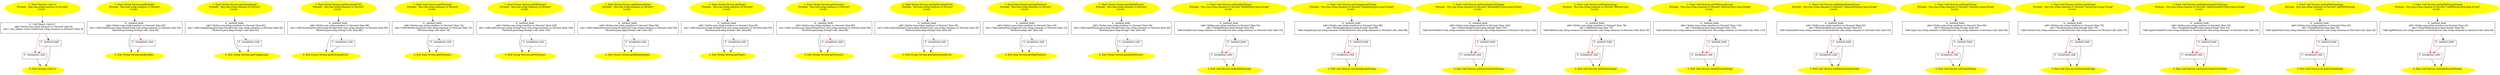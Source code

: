 /* @generated */
digraph cfg {
"com.zrlog.common.vo.Version.<init>().3330f69c3f27fb4e1f26c73ba4c040fe_1" [label="1: Start Version.<init>()\nFormals:  this:com.zrlog.common.vo.Version*\nLocals:  \n  " color=yellow style=filled]
	

	 "com.zrlog.common.vo.Version.<init>().3330f69c3f27fb4e1f26c73ba4c040fe_1" -> "com.zrlog.common.vo.Version.<init>().3330f69c3f27fb4e1f26c73ba4c040fe_4" ;
"com.zrlog.common.vo.Version.<init>().3330f69c3f27fb4e1f26c73ba4c040fe_2" [label="2: Exit Version.<init>() \n  " color=yellow style=filled]
	

"com.zrlog.common.vo.Version.<init>().3330f69c3f27fb4e1f26c73ba4c040fe_3" [label="3:  exceptions sink \n  " shape="box"]
	

	 "com.zrlog.common.vo.Version.<init>().3330f69c3f27fb4e1f26c73ba4c040fe_3" -> "com.zrlog.common.vo.Version.<init>().3330f69c3f27fb4e1f26c73ba4c040fe_2" ;
"com.zrlog.common.vo.Version.<init>().3330f69c3f27fb4e1f26c73ba4c040fe_4" [label="4:  Call Object.<init>() \n   n$0=*&this:com.zrlog.common.vo.Version* [line 8]\n  n$1=_fun_Object.<init>()(n$0:com.zrlog.common.vo.Version*) [line 8]\n " shape="box"]
	

	 "com.zrlog.common.vo.Version.<init>().3330f69c3f27fb4e1f26c73ba4c040fe_4" -> "com.zrlog.common.vo.Version.<init>().3330f69c3f27fb4e1f26c73ba4c040fe_5" ;
	 "com.zrlog.common.vo.Version.<init>().3330f69c3f27fb4e1f26c73ba4c040fe_4" -> "com.zrlog.common.vo.Version.<init>().3330f69c3f27fb4e1f26c73ba4c040fe_3" [color="red" ];
"com.zrlog.common.vo.Version.<init>().3330f69c3f27fb4e1f26c73ba4c040fe_5" [label="5:  method_body \n  " shape="box"]
	

	 "com.zrlog.common.vo.Version.<init>().3330f69c3f27fb4e1f26c73ba4c040fe_5" -> "com.zrlog.common.vo.Version.<init>().3330f69c3f27fb4e1f26c73ba4c040fe_2" ;
	 "com.zrlog.common.vo.Version.<init>().3330f69c3f27fb4e1f26c73ba4c040fe_5" -> "com.zrlog.common.vo.Version.<init>().3330f69c3f27fb4e1f26c73ba4c040fe_3" [color="red" ];
"com.zrlog.common.vo.Version.getBuildId():java.lang.String.639b75bd92f8fa46390e9193dcb7b40b_1" [label="1: Start String Version.getBuildId()\nFormals:  this:com.zrlog.common.vo.Version*\nLocals:  \n  " color=yellow style=filled]
	

	 "com.zrlog.common.vo.Version.getBuildId():java.lang.String.639b75bd92f8fa46390e9193dcb7b40b_1" -> "com.zrlog.common.vo.Version.getBuildId():java.lang.String.639b75bd92f8fa46390e9193dcb7b40b_4" ;
"com.zrlog.common.vo.Version.getBuildId():java.lang.String.639b75bd92f8fa46390e9193dcb7b40b_2" [label="2: Exit String Version.getBuildId() \n  " color=yellow style=filled]
	

"com.zrlog.common.vo.Version.getBuildId():java.lang.String.639b75bd92f8fa46390e9193dcb7b40b_3" [label="3:  exceptions sink \n  " shape="box"]
	

	 "com.zrlog.common.vo.Version.getBuildId():java.lang.String.639b75bd92f8fa46390e9193dcb7b40b_3" -> "com.zrlog.common.vo.Version.getBuildId():java.lang.String.639b75bd92f8fa46390e9193dcb7b40b_2" ;
"com.zrlog.common.vo.Version.getBuildId():java.lang.String.639b75bd92f8fa46390e9193dcb7b40b_4" [label="4:  method_body \n   n$0=*&this:com.zrlog.common.vo.Version* [line 50]\n  n$1=*n$0.buildId:java.lang.String*(root com.zrlog.common.vo.Version) [line 50]\n  *&return:java.lang.String*=n$1 [line 50]\n " shape="box"]
	

	 "com.zrlog.common.vo.Version.getBuildId():java.lang.String.639b75bd92f8fa46390e9193dcb7b40b_4" -> "com.zrlog.common.vo.Version.getBuildId():java.lang.String.639b75bd92f8fa46390e9193dcb7b40b_2" ;
	 "com.zrlog.common.vo.Version.getBuildId():java.lang.String.639b75bd92f8fa46390e9193dcb7b40b_4" -> "com.zrlog.common.vo.Version.getBuildId():java.lang.String.639b75bd92f8fa46390e9193dcb7b40b_3" [color="red" ];
"com.zrlog.common.vo.Version.getChangeLog():java.lang.String.455f8c25139402ffc4f496d096524124_1" [label="1: Start String Version.getChangeLog()\nFormals:  this:com.zrlog.common.vo.Version*\nLocals:  \n  " color=yellow style=filled]
	

	 "com.zrlog.common.vo.Version.getChangeLog():java.lang.String.455f8c25139402ffc4f496d096524124_1" -> "com.zrlog.common.vo.Version.getChangeLog():java.lang.String.455f8c25139402ffc4f496d096524124_4" ;
"com.zrlog.common.vo.Version.getChangeLog():java.lang.String.455f8c25139402ffc4f496d096524124_2" [label="2: Exit String Version.getChangeLog() \n  " color=yellow style=filled]
	

"com.zrlog.common.vo.Version.getChangeLog():java.lang.String.455f8c25139402ffc4f496d096524124_3" [label="3:  exceptions sink \n  " shape="box"]
	

	 "com.zrlog.common.vo.Version.getChangeLog():java.lang.String.455f8c25139402ffc4f496d096524124_3" -> "com.zrlog.common.vo.Version.getChangeLog():java.lang.String.455f8c25139402ffc4f496d096524124_2" ;
"com.zrlog.common.vo.Version.getChangeLog():java.lang.String.455f8c25139402ffc4f496d096524124_4" [label="4:  method_body \n   n$0=*&this:com.zrlog.common.vo.Version* [line 82]\n  n$1=*n$0.changeLog:java.lang.String*(root com.zrlog.common.vo.Version) [line 82]\n  *&return:java.lang.String*=n$1 [line 82]\n " shape="box"]
	

	 "com.zrlog.common.vo.Version.getChangeLog():java.lang.String.455f8c25139402ffc4f496d096524124_4" -> "com.zrlog.common.vo.Version.getChangeLog():java.lang.String.455f8c25139402ffc4f496d096524124_2" ;
	 "com.zrlog.common.vo.Version.getChangeLog():java.lang.String.455f8c25139402ffc4f496d096524124_4" -> "com.zrlog.common.vo.Version.getChangeLog():java.lang.String.455f8c25139402ffc4f496d096524124_3" [color="red" ];
"com.zrlog.common.vo.Version.getDownloadUrl():java.lang.String.896104a450c5bf3a45debfd89cbdb816_1" [label="1: Start String Version.getDownloadUrl()\nFormals:  this:com.zrlog.common.vo.Version*\nLocals:  \n  " color=yellow style=filled]
	

	 "com.zrlog.common.vo.Version.getDownloadUrl():java.lang.String.896104a450c5bf3a45debfd89cbdb816_1" -> "com.zrlog.common.vo.Version.getDownloadUrl():java.lang.String.896104a450c5bf3a45debfd89cbdb816_4" ;
"com.zrlog.common.vo.Version.getDownloadUrl():java.lang.String.896104a450c5bf3a45debfd89cbdb816_2" [label="2: Exit String Version.getDownloadUrl() \n  " color=yellow style=filled]
	

"com.zrlog.common.vo.Version.getDownloadUrl():java.lang.String.896104a450c5bf3a45debfd89cbdb816_3" [label="3:  exceptions sink \n  " shape="box"]
	

	 "com.zrlog.common.vo.Version.getDownloadUrl():java.lang.String.896104a450c5bf3a45debfd89cbdb816_3" -> "com.zrlog.common.vo.Version.getDownloadUrl():java.lang.String.896104a450c5bf3a45debfd89cbdb816_2" ;
"com.zrlog.common.vo.Version.getDownloadUrl():java.lang.String.896104a450c5bf3a45debfd89cbdb816_4" [label="4:  method_body \n   n$0=*&this:com.zrlog.common.vo.Version* [line 98]\n  n$1=*n$0.downloadUrl:java.lang.String*(root com.zrlog.common.vo.Version) [line 98]\n  *&return:java.lang.String*=n$1 [line 98]\n " shape="box"]
	

	 "com.zrlog.common.vo.Version.getDownloadUrl():java.lang.String.896104a450c5bf3a45debfd89cbdb816_4" -> "com.zrlog.common.vo.Version.getDownloadUrl():java.lang.String.896104a450c5bf3a45debfd89cbdb816_2" ;
	 "com.zrlog.common.vo.Version.getDownloadUrl():java.lang.String.896104a450c5bf3a45debfd89cbdb816_4" -> "com.zrlog.common.vo.Version.getDownloadUrl():java.lang.String.896104a450c5bf3a45debfd89cbdb816_3" [color="red" ];
"com.zrlog.common.vo.Version.getFileSize():long.046f5a739775634f91a38c6ce986fe9c_1" [label="1: Start long Version.getFileSize()\nFormals:  this:com.zrlog.common.vo.Version*\nLocals:  \n  " color=yellow style=filled]
	

	 "com.zrlog.common.vo.Version.getFileSize():long.046f5a739775634f91a38c6ce986fe9c_1" -> "com.zrlog.common.vo.Version.getFileSize():long.046f5a739775634f91a38c6ce986fe9c_4" ;
"com.zrlog.common.vo.Version.getFileSize():long.046f5a739775634f91a38c6ce986fe9c_2" [label="2: Exit long Version.getFileSize() \n  " color=yellow style=filled]
	

"com.zrlog.common.vo.Version.getFileSize():long.046f5a739775634f91a38c6ce986fe9c_3" [label="3:  exceptions sink \n  " shape="box"]
	

	 "com.zrlog.common.vo.Version.getFileSize():long.046f5a739775634f91a38c6ce986fe9c_3" -> "com.zrlog.common.vo.Version.getFileSize():long.046f5a739775634f91a38c6ce986fe9c_2" ;
"com.zrlog.common.vo.Version.getFileSize():long.046f5a739775634f91a38c6ce986fe9c_4" [label="4:  method_body \n   n$0=*&this:com.zrlog.common.vo.Version* [line 74]\n  n$1=*n$0.fileSize:long(root com.zrlog.common.vo.Version) [line 74]\n  *&return:long=n$1 [line 74]\n " shape="box"]
	

	 "com.zrlog.common.vo.Version.getFileSize():long.046f5a739775634f91a38c6ce986fe9c_4" -> "com.zrlog.common.vo.Version.getFileSize():long.046f5a739775634f91a38c6ce986fe9c_2" ;
	 "com.zrlog.common.vo.Version.getFileSize():long.046f5a739775634f91a38c6ce986fe9c_4" -> "com.zrlog.common.vo.Version.getFileSize():long.046f5a739775634f91a38c6ce986fe9c_3" [color="red" ];
"com.zrlog.common.vo.Version.getMd5sum():java.lang.String.21089cb5bcd859e812594f2e3503d8cc_1" [label="1: Start String Version.getMd5sum()\nFormals:  this:com.zrlog.common.vo.Version*\nLocals:  \n  " color=yellow style=filled]
	

	 "com.zrlog.common.vo.Version.getMd5sum():java.lang.String.21089cb5bcd859e812594f2e3503d8cc_1" -> "com.zrlog.common.vo.Version.getMd5sum():java.lang.String.21089cb5bcd859e812594f2e3503d8cc_4" ;
"com.zrlog.common.vo.Version.getMd5sum():java.lang.String.21089cb5bcd859e812594f2e3503d8cc_2" [label="2: Exit String Version.getMd5sum() \n  " color=yellow style=filled]
	

"com.zrlog.common.vo.Version.getMd5sum():java.lang.String.21089cb5bcd859e812594f2e3503d8cc_3" [label="3:  exceptions sink \n  " shape="box"]
	

	 "com.zrlog.common.vo.Version.getMd5sum():java.lang.String.21089cb5bcd859e812594f2e3503d8cc_3" -> "com.zrlog.common.vo.Version.getMd5sum():java.lang.String.21089cb5bcd859e812594f2e3503d8cc_2" ;
"com.zrlog.common.vo.Version.getMd5sum():java.lang.String.21089cb5bcd859e812594f2e3503d8cc_4" [label="4:  method_body \n   n$0=*&this:com.zrlog.common.vo.Version* [line 106]\n  n$1=*n$0.md5sum:java.lang.String*(root com.zrlog.common.vo.Version) [line 106]\n  *&return:java.lang.String*=n$1 [line 106]\n " shape="box"]
	

	 "com.zrlog.common.vo.Version.getMd5sum():java.lang.String.21089cb5bcd859e812594f2e3503d8cc_4" -> "com.zrlog.common.vo.Version.getMd5sum():java.lang.String.21089cb5bcd859e812594f2e3503d8cc_2" ;
	 "com.zrlog.common.vo.Version.getMd5sum():java.lang.String.21089cb5bcd859e812594f2e3503d8cc_4" -> "com.zrlog.common.vo.Version.getMd5sum():java.lang.String.21089cb5bcd859e812594f2e3503d8cc_3" [color="red" ];
"com.zrlog.common.vo.Version.getReleaseDate():java.lang.String.d4079543bc5c6bbfc1fb1415a2709345_1" [label="1: Start String Version.getReleaseDate()\nFormals:  this:com.zrlog.common.vo.Version*\nLocals:  \n  " color=yellow style=filled]
	

	 "com.zrlog.common.vo.Version.getReleaseDate():java.lang.String.d4079543bc5c6bbfc1fb1415a2709345_1" -> "com.zrlog.common.vo.Version.getReleaseDate():java.lang.String.d4079543bc5c6bbfc1fb1415a2709345_4" ;
"com.zrlog.common.vo.Version.getReleaseDate():java.lang.String.d4079543bc5c6bbfc1fb1415a2709345_2" [label="2: Exit String Version.getReleaseDate() \n  " color=yellow style=filled]
	

"com.zrlog.common.vo.Version.getReleaseDate():java.lang.String.d4079543bc5c6bbfc1fb1415a2709345_3" [label="3:  exceptions sink \n  " shape="box"]
	

	 "com.zrlog.common.vo.Version.getReleaseDate():java.lang.String.d4079543bc5c6bbfc1fb1415a2709345_3" -> "com.zrlog.common.vo.Version.getReleaseDate():java.lang.String.d4079543bc5c6bbfc1fb1415a2709345_2" ;
"com.zrlog.common.vo.Version.getReleaseDate():java.lang.String.d4079543bc5c6bbfc1fb1415a2709345_4" [label="4:  method_body \n   n$0=*&this:com.zrlog.common.vo.Version* [line 58]\n  n$1=*n$0.releaseDate:java.lang.String*(root com.zrlog.common.vo.Version) [line 58]\n  *&return:java.lang.String*=n$1 [line 58]\n " shape="box"]
	

	 "com.zrlog.common.vo.Version.getReleaseDate():java.lang.String.d4079543bc5c6bbfc1fb1415a2709345_4" -> "com.zrlog.common.vo.Version.getReleaseDate():java.lang.String.d4079543bc5c6bbfc1fb1415a2709345_2" ;
	 "com.zrlog.common.vo.Version.getReleaseDate():java.lang.String.d4079543bc5c6bbfc1fb1415a2709345_4" -> "com.zrlog.common.vo.Version.getReleaseDate():java.lang.String.d4079543bc5c6bbfc1fb1415a2709345_3" [color="red" ];
"com.zrlog.common.vo.Version.getType():java.lang.String.9adbcaf9e6e6a877bd3ba526ce5d0e09_1" [label="1: Start String Version.getType()\nFormals:  this:com.zrlog.common.vo.Version*\nLocals:  \n  " color=yellow style=filled]
	

	 "com.zrlog.common.vo.Version.getType():java.lang.String.9adbcaf9e6e6a877bd3ba526ce5d0e09_1" -> "com.zrlog.common.vo.Version.getType():java.lang.String.9adbcaf9e6e6a877bd3ba526ce5d0e09_4" ;
"com.zrlog.common.vo.Version.getType():java.lang.String.9adbcaf9e6e6a877bd3ba526ce5d0e09_2" [label="2: Exit String Version.getType() \n  " color=yellow style=filled]
	

"com.zrlog.common.vo.Version.getType():java.lang.String.9adbcaf9e6e6a877bd3ba526ce5d0e09_3" [label="3:  exceptions sink \n  " shape="box"]
	

	 "com.zrlog.common.vo.Version.getType():java.lang.String.9adbcaf9e6e6a877bd3ba526ce5d0e09_3" -> "com.zrlog.common.vo.Version.getType():java.lang.String.9adbcaf9e6e6a877bd3ba526ce5d0e09_2" ;
"com.zrlog.common.vo.Version.getType():java.lang.String.9adbcaf9e6e6a877bd3ba526ce5d0e09_4" [label="4:  method_body \n   n$0=*&this:com.zrlog.common.vo.Version* [line 90]\n  n$1=*n$0.type:java.lang.String*(root com.zrlog.common.vo.Version) [line 90]\n  *&return:java.lang.String*=n$1 [line 90]\n " shape="box"]
	

	 "com.zrlog.common.vo.Version.getType():java.lang.String.9adbcaf9e6e6a877bd3ba526ce5d0e09_4" -> "com.zrlog.common.vo.Version.getType():java.lang.String.9adbcaf9e6e6a877bd3ba526ce5d0e09_2" ;
	 "com.zrlog.common.vo.Version.getType():java.lang.String.9adbcaf9e6e6a877bd3ba526ce5d0e09_4" -> "com.zrlog.common.vo.Version.getType():java.lang.String.9adbcaf9e6e6a877bd3ba526ce5d0e09_3" [color="red" ];
"com.zrlog.common.vo.Version.getVersion():java.lang.String.6731724667b335883edeecf2b4c228d2_1" [label="1: Start String Version.getVersion()\nFormals:  this:com.zrlog.common.vo.Version*\nLocals:  \n  " color=yellow style=filled]
	

	 "com.zrlog.common.vo.Version.getVersion():java.lang.String.6731724667b335883edeecf2b4c228d2_1" -> "com.zrlog.common.vo.Version.getVersion():java.lang.String.6731724667b335883edeecf2b4c228d2_4" ;
"com.zrlog.common.vo.Version.getVersion():java.lang.String.6731724667b335883edeecf2b4c228d2_2" [label="2: Exit String Version.getVersion() \n  " color=yellow style=filled]
	

"com.zrlog.common.vo.Version.getVersion():java.lang.String.6731724667b335883edeecf2b4c228d2_3" [label="3:  exceptions sink \n  " shape="box"]
	

	 "com.zrlog.common.vo.Version.getVersion():java.lang.String.6731724667b335883edeecf2b4c228d2_3" -> "com.zrlog.common.vo.Version.getVersion():java.lang.String.6731724667b335883edeecf2b4c228d2_2" ;
"com.zrlog.common.vo.Version.getVersion():java.lang.String.6731724667b335883edeecf2b4c228d2_4" [label="4:  method_body \n   n$0=*&this:com.zrlog.common.vo.Version* [line 66]\n  n$1=*n$0.version:java.lang.String*(root com.zrlog.common.vo.Version) [line 66]\n  *&return:java.lang.String*=n$1 [line 66]\n " shape="box"]
	

	 "com.zrlog.common.vo.Version.getVersion():java.lang.String.6731724667b335883edeecf2b4c228d2_4" -> "com.zrlog.common.vo.Version.getVersion():java.lang.String.6731724667b335883edeecf2b4c228d2_2" ;
	 "com.zrlog.common.vo.Version.getVersion():java.lang.String.6731724667b335883edeecf2b4c228d2_4" -> "com.zrlog.common.vo.Version.getVersion():java.lang.String.6731724667b335883edeecf2b4c228d2_3" [color="red" ];
"com.zrlog.common.vo.Version.getZipDownloadUrl():java.lang.String.be6d7ee4f7b72f8d77b1544e78ba8ae6_1" [label="1: Start String Version.getZipDownloadUrl()\nFormals:  this:com.zrlog.common.vo.Version*\nLocals:  \n  " color=yellow style=filled]
	

	 "com.zrlog.common.vo.Version.getZipDownloadUrl():java.lang.String.be6d7ee4f7b72f8d77b1544e78ba8ae6_1" -> "com.zrlog.common.vo.Version.getZipDownloadUrl():java.lang.String.be6d7ee4f7b72f8d77b1544e78ba8ae6_4" ;
"com.zrlog.common.vo.Version.getZipDownloadUrl():java.lang.String.be6d7ee4f7b72f8d77b1544e78ba8ae6_2" [label="2: Exit String Version.getZipDownloadUrl() \n  " color=yellow style=filled]
	

"com.zrlog.common.vo.Version.getZipDownloadUrl():java.lang.String.be6d7ee4f7b72f8d77b1544e78ba8ae6_3" [label="3:  exceptions sink \n  " shape="box"]
	

	 "com.zrlog.common.vo.Version.getZipDownloadUrl():java.lang.String.be6d7ee4f7b72f8d77b1544e78ba8ae6_3" -> "com.zrlog.common.vo.Version.getZipDownloadUrl():java.lang.String.be6d7ee4f7b72f8d77b1544e78ba8ae6_2" ;
"com.zrlog.common.vo.Version.getZipDownloadUrl():java.lang.String.be6d7ee4f7b72f8d77b1544e78ba8ae6_4" [label="4:  method_body \n   n$0=*&this:com.zrlog.common.vo.Version* [line 29]\n  n$1=*n$0.zipDownloadUrl:java.lang.String*(root com.zrlog.common.vo.Version) [line 29]\n  *&return:java.lang.String*=n$1 [line 29]\n " shape="box"]
	

	 "com.zrlog.common.vo.Version.getZipDownloadUrl():java.lang.String.be6d7ee4f7b72f8d77b1544e78ba8ae6_4" -> "com.zrlog.common.vo.Version.getZipDownloadUrl():java.lang.String.be6d7ee4f7b72f8d77b1544e78ba8ae6_2" ;
	 "com.zrlog.common.vo.Version.getZipDownloadUrl():java.lang.String.be6d7ee4f7b72f8d77b1544e78ba8ae6_4" -> "com.zrlog.common.vo.Version.getZipDownloadUrl():java.lang.String.be6d7ee4f7b72f8d77b1544e78ba8ae6_3" [color="red" ];
"com.zrlog.common.vo.Version.getZipFileSize():long.56515b555dc74bfd6b4a80c12554a560_1" [label="1: Start long Version.getZipFileSize()\nFormals:  this:com.zrlog.common.vo.Version*\nLocals:  \n  " color=yellow style=filled]
	

	 "com.zrlog.common.vo.Version.getZipFileSize():long.56515b555dc74bfd6b4a80c12554a560_1" -> "com.zrlog.common.vo.Version.getZipFileSize():long.56515b555dc74bfd6b4a80c12554a560_4" ;
"com.zrlog.common.vo.Version.getZipFileSize():long.56515b555dc74bfd6b4a80c12554a560_2" [label="2: Exit long Version.getZipFileSize() \n  " color=yellow style=filled]
	

"com.zrlog.common.vo.Version.getZipFileSize():long.56515b555dc74bfd6b4a80c12554a560_3" [label="3:  exceptions sink \n  " shape="box"]
	

	 "com.zrlog.common.vo.Version.getZipFileSize():long.56515b555dc74bfd6b4a80c12554a560_3" -> "com.zrlog.common.vo.Version.getZipFileSize():long.56515b555dc74bfd6b4a80c12554a560_2" ;
"com.zrlog.common.vo.Version.getZipFileSize():long.56515b555dc74bfd6b4a80c12554a560_4" [label="4:  method_body \n   n$0=*&this:com.zrlog.common.vo.Version* [line 16]\n  n$1=*n$0.zipFileSize:long(root com.zrlog.common.vo.Version) [line 16]\n  *&return:long=n$1 [line 16]\n " shape="box"]
	

	 "com.zrlog.common.vo.Version.getZipFileSize():long.56515b555dc74bfd6b4a80c12554a560_4" -> "com.zrlog.common.vo.Version.getZipFileSize():long.56515b555dc74bfd6b4a80c12554a560_2" ;
	 "com.zrlog.common.vo.Version.getZipFileSize():long.56515b555dc74bfd6b4a80c12554a560_4" -> "com.zrlog.common.vo.Version.getZipFileSize():long.56515b555dc74bfd6b4a80c12554a560_3" [color="red" ];
"com.zrlog.common.vo.Version.getZipMd5sum():java.lang.String.94d264f12afca81e389cdcc158056a38_1" [label="1: Start String Version.getZipMd5sum()\nFormals:  this:com.zrlog.common.vo.Version*\nLocals:  \n  " color=yellow style=filled]
	

	 "com.zrlog.common.vo.Version.getZipMd5sum():java.lang.String.94d264f12afca81e389cdcc158056a38_1" -> "com.zrlog.common.vo.Version.getZipMd5sum():java.lang.String.94d264f12afca81e389cdcc158056a38_4" ;
"com.zrlog.common.vo.Version.getZipMd5sum():java.lang.String.94d264f12afca81e389cdcc158056a38_2" [label="2: Exit String Version.getZipMd5sum() \n  " color=yellow style=filled]
	

"com.zrlog.common.vo.Version.getZipMd5sum():java.lang.String.94d264f12afca81e389cdcc158056a38_3" [label="3:  exceptions sink \n  " shape="box"]
	

	 "com.zrlog.common.vo.Version.getZipMd5sum():java.lang.String.94d264f12afca81e389cdcc158056a38_3" -> "com.zrlog.common.vo.Version.getZipMd5sum():java.lang.String.94d264f12afca81e389cdcc158056a38_2" ;
"com.zrlog.common.vo.Version.getZipMd5sum():java.lang.String.94d264f12afca81e389cdcc158056a38_4" [label="4:  method_body \n   n$0=*&this:com.zrlog.common.vo.Version* [line 40]\n  n$1=*n$0.zipMd5sum:java.lang.String*(root com.zrlog.common.vo.Version) [line 40]\n  *&return:java.lang.String*=n$1 [line 40]\n " shape="box"]
	

	 "com.zrlog.common.vo.Version.getZipMd5sum():java.lang.String.94d264f12afca81e389cdcc158056a38_4" -> "com.zrlog.common.vo.Version.getZipMd5sum():java.lang.String.94d264f12afca81e389cdcc158056a38_2" ;
	 "com.zrlog.common.vo.Version.getZipMd5sum():java.lang.String.94d264f12afca81e389cdcc158056a38_4" -> "com.zrlog.common.vo.Version.getZipMd5sum():java.lang.String.94d264f12afca81e389cdcc158056a38_3" [color="red" ];
"com.zrlog.common.vo.Version.setBuildId(java.lang.String):void.848774d646d61bff83e29ae7207387b2_1" [label="1: Start void Version.setBuildId(String)\nFormals:  this:com.zrlog.common.vo.Version* buildId:java.lang.String*\nLocals:  \n  " color=yellow style=filled]
	

	 "com.zrlog.common.vo.Version.setBuildId(java.lang.String):void.848774d646d61bff83e29ae7207387b2_1" -> "com.zrlog.common.vo.Version.setBuildId(java.lang.String):void.848774d646d61bff83e29ae7207387b2_4" ;
"com.zrlog.common.vo.Version.setBuildId(java.lang.String):void.848774d646d61bff83e29ae7207387b2_2" [label="2: Exit void Version.setBuildId(String) \n  " color=yellow style=filled]
	

"com.zrlog.common.vo.Version.setBuildId(java.lang.String):void.848774d646d61bff83e29ae7207387b2_3" [label="3:  exceptions sink \n  " shape="box"]
	

	 "com.zrlog.common.vo.Version.setBuildId(java.lang.String):void.848774d646d61bff83e29ae7207387b2_3" -> "com.zrlog.common.vo.Version.setBuildId(java.lang.String):void.848774d646d61bff83e29ae7207387b2_2" ;
"com.zrlog.common.vo.Version.setBuildId(java.lang.String):void.848774d646d61bff83e29ae7207387b2_4" [label="4:  method_body \n   n$0=*&this:com.zrlog.common.vo.Version* [line 54]\n  n$1=*&buildId:java.lang.String* [line 54]\n  *n$0.buildId:com.zrlog.common.vo.Version(root com.zrlog.common.vo.Version)=n$1 [line 54]\n " shape="box"]
	

	 "com.zrlog.common.vo.Version.setBuildId(java.lang.String):void.848774d646d61bff83e29ae7207387b2_4" -> "com.zrlog.common.vo.Version.setBuildId(java.lang.String):void.848774d646d61bff83e29ae7207387b2_5" ;
	 "com.zrlog.common.vo.Version.setBuildId(java.lang.String):void.848774d646d61bff83e29ae7207387b2_4" -> "com.zrlog.common.vo.Version.setBuildId(java.lang.String):void.848774d646d61bff83e29ae7207387b2_3" [color="red" ];
"com.zrlog.common.vo.Version.setBuildId(java.lang.String):void.848774d646d61bff83e29ae7207387b2_5" [label="5:  method_body \n  " shape="box"]
	

	 "com.zrlog.common.vo.Version.setBuildId(java.lang.String):void.848774d646d61bff83e29ae7207387b2_5" -> "com.zrlog.common.vo.Version.setBuildId(java.lang.String):void.848774d646d61bff83e29ae7207387b2_2" ;
	 "com.zrlog.common.vo.Version.setBuildId(java.lang.String):void.848774d646d61bff83e29ae7207387b2_5" -> "com.zrlog.common.vo.Version.setBuildId(java.lang.String):void.848774d646d61bff83e29ae7207387b2_3" [color="red" ];
"com.zrlog.common.vo.Version.setChangeLog(java.lang.String):void.92b2f27ebf762ec519d1cb2a2d68f1a8_1" [label="1: Start void Version.setChangeLog(String)\nFormals:  this:com.zrlog.common.vo.Version* changeLog:java.lang.String*\nLocals:  \n  " color=yellow style=filled]
	

	 "com.zrlog.common.vo.Version.setChangeLog(java.lang.String):void.92b2f27ebf762ec519d1cb2a2d68f1a8_1" -> "com.zrlog.common.vo.Version.setChangeLog(java.lang.String):void.92b2f27ebf762ec519d1cb2a2d68f1a8_4" ;
"com.zrlog.common.vo.Version.setChangeLog(java.lang.String):void.92b2f27ebf762ec519d1cb2a2d68f1a8_2" [label="2: Exit void Version.setChangeLog(String) \n  " color=yellow style=filled]
	

"com.zrlog.common.vo.Version.setChangeLog(java.lang.String):void.92b2f27ebf762ec519d1cb2a2d68f1a8_3" [label="3:  exceptions sink \n  " shape="box"]
	

	 "com.zrlog.common.vo.Version.setChangeLog(java.lang.String):void.92b2f27ebf762ec519d1cb2a2d68f1a8_3" -> "com.zrlog.common.vo.Version.setChangeLog(java.lang.String):void.92b2f27ebf762ec519d1cb2a2d68f1a8_2" ;
"com.zrlog.common.vo.Version.setChangeLog(java.lang.String):void.92b2f27ebf762ec519d1cb2a2d68f1a8_4" [label="4:  method_body \n   n$0=*&this:com.zrlog.common.vo.Version* [line 86]\n  n$1=*&changeLog:java.lang.String* [line 86]\n  *n$0.changeLog:com.zrlog.common.vo.Version(root com.zrlog.common.vo.Version)=n$1 [line 86]\n " shape="box"]
	

	 "com.zrlog.common.vo.Version.setChangeLog(java.lang.String):void.92b2f27ebf762ec519d1cb2a2d68f1a8_4" -> "com.zrlog.common.vo.Version.setChangeLog(java.lang.String):void.92b2f27ebf762ec519d1cb2a2d68f1a8_5" ;
	 "com.zrlog.common.vo.Version.setChangeLog(java.lang.String):void.92b2f27ebf762ec519d1cb2a2d68f1a8_4" -> "com.zrlog.common.vo.Version.setChangeLog(java.lang.String):void.92b2f27ebf762ec519d1cb2a2d68f1a8_3" [color="red" ];
"com.zrlog.common.vo.Version.setChangeLog(java.lang.String):void.92b2f27ebf762ec519d1cb2a2d68f1a8_5" [label="5:  method_body \n  " shape="box"]
	

	 "com.zrlog.common.vo.Version.setChangeLog(java.lang.String):void.92b2f27ebf762ec519d1cb2a2d68f1a8_5" -> "com.zrlog.common.vo.Version.setChangeLog(java.lang.String):void.92b2f27ebf762ec519d1cb2a2d68f1a8_2" ;
	 "com.zrlog.common.vo.Version.setChangeLog(java.lang.String):void.92b2f27ebf762ec519d1cb2a2d68f1a8_5" -> "com.zrlog.common.vo.Version.setChangeLog(java.lang.String):void.92b2f27ebf762ec519d1cb2a2d68f1a8_3" [color="red" ];
"com.zrlog.common.vo.Version.setDownloadUrl(java.lang.String):void.4f745c83f807831705f5a91923d7c61f_1" [label="1: Start void Version.setDownloadUrl(String)\nFormals:  this:com.zrlog.common.vo.Version* downloadUrl:java.lang.String*\nLocals:  \n  " color=yellow style=filled]
	

	 "com.zrlog.common.vo.Version.setDownloadUrl(java.lang.String):void.4f745c83f807831705f5a91923d7c61f_1" -> "com.zrlog.common.vo.Version.setDownloadUrl(java.lang.String):void.4f745c83f807831705f5a91923d7c61f_4" ;
"com.zrlog.common.vo.Version.setDownloadUrl(java.lang.String):void.4f745c83f807831705f5a91923d7c61f_2" [label="2: Exit void Version.setDownloadUrl(String) \n  " color=yellow style=filled]
	

"com.zrlog.common.vo.Version.setDownloadUrl(java.lang.String):void.4f745c83f807831705f5a91923d7c61f_3" [label="3:  exceptions sink \n  " shape="box"]
	

	 "com.zrlog.common.vo.Version.setDownloadUrl(java.lang.String):void.4f745c83f807831705f5a91923d7c61f_3" -> "com.zrlog.common.vo.Version.setDownloadUrl(java.lang.String):void.4f745c83f807831705f5a91923d7c61f_2" ;
"com.zrlog.common.vo.Version.setDownloadUrl(java.lang.String):void.4f745c83f807831705f5a91923d7c61f_4" [label="4:  method_body \n   n$0=*&this:com.zrlog.common.vo.Version* [line 102]\n  n$1=*&downloadUrl:java.lang.String* [line 102]\n  *n$0.downloadUrl:com.zrlog.common.vo.Version(root com.zrlog.common.vo.Version)=n$1 [line 102]\n " shape="box"]
	

	 "com.zrlog.common.vo.Version.setDownloadUrl(java.lang.String):void.4f745c83f807831705f5a91923d7c61f_4" -> "com.zrlog.common.vo.Version.setDownloadUrl(java.lang.String):void.4f745c83f807831705f5a91923d7c61f_5" ;
	 "com.zrlog.common.vo.Version.setDownloadUrl(java.lang.String):void.4f745c83f807831705f5a91923d7c61f_4" -> "com.zrlog.common.vo.Version.setDownloadUrl(java.lang.String):void.4f745c83f807831705f5a91923d7c61f_3" [color="red" ];
"com.zrlog.common.vo.Version.setDownloadUrl(java.lang.String):void.4f745c83f807831705f5a91923d7c61f_5" [label="5:  method_body \n  " shape="box"]
	

	 "com.zrlog.common.vo.Version.setDownloadUrl(java.lang.String):void.4f745c83f807831705f5a91923d7c61f_5" -> "com.zrlog.common.vo.Version.setDownloadUrl(java.lang.String):void.4f745c83f807831705f5a91923d7c61f_2" ;
	 "com.zrlog.common.vo.Version.setDownloadUrl(java.lang.String):void.4f745c83f807831705f5a91923d7c61f_5" -> "com.zrlog.common.vo.Version.setDownloadUrl(java.lang.String):void.4f745c83f807831705f5a91923d7c61f_3" [color="red" ];
"com.zrlog.common.vo.Version.setFileSize(long):void.a7e67e3d4c6f5586a6520a05a6cad15d_1" [label="1: Start void Version.setFileSize(long)\nFormals:  this:com.zrlog.common.vo.Version* fileSize:long\nLocals:  \n  " color=yellow style=filled]
	

	 "com.zrlog.common.vo.Version.setFileSize(long):void.a7e67e3d4c6f5586a6520a05a6cad15d_1" -> "com.zrlog.common.vo.Version.setFileSize(long):void.a7e67e3d4c6f5586a6520a05a6cad15d_4" ;
"com.zrlog.common.vo.Version.setFileSize(long):void.a7e67e3d4c6f5586a6520a05a6cad15d_2" [label="2: Exit void Version.setFileSize(long) \n  " color=yellow style=filled]
	

"com.zrlog.common.vo.Version.setFileSize(long):void.a7e67e3d4c6f5586a6520a05a6cad15d_3" [label="3:  exceptions sink \n  " shape="box"]
	

	 "com.zrlog.common.vo.Version.setFileSize(long):void.a7e67e3d4c6f5586a6520a05a6cad15d_3" -> "com.zrlog.common.vo.Version.setFileSize(long):void.a7e67e3d4c6f5586a6520a05a6cad15d_2" ;
"com.zrlog.common.vo.Version.setFileSize(long):void.a7e67e3d4c6f5586a6520a05a6cad15d_4" [label="4:  method_body \n   n$0=*&this:com.zrlog.common.vo.Version* [line 78]\n  n$1=*&fileSize:long [line 78]\n  *n$0.fileSize:com.zrlog.common.vo.Version(root com.zrlog.common.vo.Version)=n$1 [line 78]\n " shape="box"]
	

	 "com.zrlog.common.vo.Version.setFileSize(long):void.a7e67e3d4c6f5586a6520a05a6cad15d_4" -> "com.zrlog.common.vo.Version.setFileSize(long):void.a7e67e3d4c6f5586a6520a05a6cad15d_5" ;
	 "com.zrlog.common.vo.Version.setFileSize(long):void.a7e67e3d4c6f5586a6520a05a6cad15d_4" -> "com.zrlog.common.vo.Version.setFileSize(long):void.a7e67e3d4c6f5586a6520a05a6cad15d_3" [color="red" ];
"com.zrlog.common.vo.Version.setFileSize(long):void.a7e67e3d4c6f5586a6520a05a6cad15d_5" [label="5:  method_body \n  " shape="box"]
	

	 "com.zrlog.common.vo.Version.setFileSize(long):void.a7e67e3d4c6f5586a6520a05a6cad15d_5" -> "com.zrlog.common.vo.Version.setFileSize(long):void.a7e67e3d4c6f5586a6520a05a6cad15d_2" ;
	 "com.zrlog.common.vo.Version.setFileSize(long):void.a7e67e3d4c6f5586a6520a05a6cad15d_5" -> "com.zrlog.common.vo.Version.setFileSize(long):void.a7e67e3d4c6f5586a6520a05a6cad15d_3" [color="red" ];
"com.zrlog.common.vo.Version.setMd5sum(java.lang.String):void.5c565935a56a2b84c793e2a58be7f5f4_1" [label="1: Start void Version.setMd5sum(String)\nFormals:  this:com.zrlog.common.vo.Version* md5sum:java.lang.String*\nLocals:  \n  " color=yellow style=filled]
	

	 "com.zrlog.common.vo.Version.setMd5sum(java.lang.String):void.5c565935a56a2b84c793e2a58be7f5f4_1" -> "com.zrlog.common.vo.Version.setMd5sum(java.lang.String):void.5c565935a56a2b84c793e2a58be7f5f4_4" ;
"com.zrlog.common.vo.Version.setMd5sum(java.lang.String):void.5c565935a56a2b84c793e2a58be7f5f4_2" [label="2: Exit void Version.setMd5sum(String) \n  " color=yellow style=filled]
	

"com.zrlog.common.vo.Version.setMd5sum(java.lang.String):void.5c565935a56a2b84c793e2a58be7f5f4_3" [label="3:  exceptions sink \n  " shape="box"]
	

	 "com.zrlog.common.vo.Version.setMd5sum(java.lang.String):void.5c565935a56a2b84c793e2a58be7f5f4_3" -> "com.zrlog.common.vo.Version.setMd5sum(java.lang.String):void.5c565935a56a2b84c793e2a58be7f5f4_2" ;
"com.zrlog.common.vo.Version.setMd5sum(java.lang.String):void.5c565935a56a2b84c793e2a58be7f5f4_4" [label="4:  method_body \n   n$0=*&this:com.zrlog.common.vo.Version* [line 110]\n  n$1=*&md5sum:java.lang.String* [line 110]\n  *n$0.md5sum:com.zrlog.common.vo.Version(root com.zrlog.common.vo.Version)=n$1 [line 110]\n " shape="box"]
	

	 "com.zrlog.common.vo.Version.setMd5sum(java.lang.String):void.5c565935a56a2b84c793e2a58be7f5f4_4" -> "com.zrlog.common.vo.Version.setMd5sum(java.lang.String):void.5c565935a56a2b84c793e2a58be7f5f4_5" ;
	 "com.zrlog.common.vo.Version.setMd5sum(java.lang.String):void.5c565935a56a2b84c793e2a58be7f5f4_4" -> "com.zrlog.common.vo.Version.setMd5sum(java.lang.String):void.5c565935a56a2b84c793e2a58be7f5f4_3" [color="red" ];
"com.zrlog.common.vo.Version.setMd5sum(java.lang.String):void.5c565935a56a2b84c793e2a58be7f5f4_5" [label="5:  method_body \n  " shape="box"]
	

	 "com.zrlog.common.vo.Version.setMd5sum(java.lang.String):void.5c565935a56a2b84c793e2a58be7f5f4_5" -> "com.zrlog.common.vo.Version.setMd5sum(java.lang.String):void.5c565935a56a2b84c793e2a58be7f5f4_2" ;
	 "com.zrlog.common.vo.Version.setMd5sum(java.lang.String):void.5c565935a56a2b84c793e2a58be7f5f4_5" -> "com.zrlog.common.vo.Version.setMd5sum(java.lang.String):void.5c565935a56a2b84c793e2a58be7f5f4_3" [color="red" ];
"com.zrlog.common.vo.Version.setReleaseDate(java.lang.String):void.999741bca2c84394e8fd7b7e5baa4dc5_1" [label="1: Start void Version.setReleaseDate(String)\nFormals:  this:com.zrlog.common.vo.Version* releaseDate:java.lang.String*\nLocals:  \n  " color=yellow style=filled]
	

	 "com.zrlog.common.vo.Version.setReleaseDate(java.lang.String):void.999741bca2c84394e8fd7b7e5baa4dc5_1" -> "com.zrlog.common.vo.Version.setReleaseDate(java.lang.String):void.999741bca2c84394e8fd7b7e5baa4dc5_4" ;
"com.zrlog.common.vo.Version.setReleaseDate(java.lang.String):void.999741bca2c84394e8fd7b7e5baa4dc5_2" [label="2: Exit void Version.setReleaseDate(String) \n  " color=yellow style=filled]
	

"com.zrlog.common.vo.Version.setReleaseDate(java.lang.String):void.999741bca2c84394e8fd7b7e5baa4dc5_3" [label="3:  exceptions sink \n  " shape="box"]
	

	 "com.zrlog.common.vo.Version.setReleaseDate(java.lang.String):void.999741bca2c84394e8fd7b7e5baa4dc5_3" -> "com.zrlog.common.vo.Version.setReleaseDate(java.lang.String):void.999741bca2c84394e8fd7b7e5baa4dc5_2" ;
"com.zrlog.common.vo.Version.setReleaseDate(java.lang.String):void.999741bca2c84394e8fd7b7e5baa4dc5_4" [label="4:  method_body \n   n$0=*&this:com.zrlog.common.vo.Version* [line 62]\n  n$1=*&releaseDate:java.lang.String* [line 62]\n  *n$0.releaseDate:com.zrlog.common.vo.Version(root com.zrlog.common.vo.Version)=n$1 [line 62]\n " shape="box"]
	

	 "com.zrlog.common.vo.Version.setReleaseDate(java.lang.String):void.999741bca2c84394e8fd7b7e5baa4dc5_4" -> "com.zrlog.common.vo.Version.setReleaseDate(java.lang.String):void.999741bca2c84394e8fd7b7e5baa4dc5_5" ;
	 "com.zrlog.common.vo.Version.setReleaseDate(java.lang.String):void.999741bca2c84394e8fd7b7e5baa4dc5_4" -> "com.zrlog.common.vo.Version.setReleaseDate(java.lang.String):void.999741bca2c84394e8fd7b7e5baa4dc5_3" [color="red" ];
"com.zrlog.common.vo.Version.setReleaseDate(java.lang.String):void.999741bca2c84394e8fd7b7e5baa4dc5_5" [label="5:  method_body \n  " shape="box"]
	

	 "com.zrlog.common.vo.Version.setReleaseDate(java.lang.String):void.999741bca2c84394e8fd7b7e5baa4dc5_5" -> "com.zrlog.common.vo.Version.setReleaseDate(java.lang.String):void.999741bca2c84394e8fd7b7e5baa4dc5_2" ;
	 "com.zrlog.common.vo.Version.setReleaseDate(java.lang.String):void.999741bca2c84394e8fd7b7e5baa4dc5_5" -> "com.zrlog.common.vo.Version.setReleaseDate(java.lang.String):void.999741bca2c84394e8fd7b7e5baa4dc5_3" [color="red" ];
"com.zrlog.common.vo.Version.setType(java.lang.String):void.f05d6d2a68c584fca87a7ff4a1335832_1" [label="1: Start void Version.setType(String)\nFormals:  this:com.zrlog.common.vo.Version* type:java.lang.String*\nLocals:  \n  " color=yellow style=filled]
	

	 "com.zrlog.common.vo.Version.setType(java.lang.String):void.f05d6d2a68c584fca87a7ff4a1335832_1" -> "com.zrlog.common.vo.Version.setType(java.lang.String):void.f05d6d2a68c584fca87a7ff4a1335832_4" ;
"com.zrlog.common.vo.Version.setType(java.lang.String):void.f05d6d2a68c584fca87a7ff4a1335832_2" [label="2: Exit void Version.setType(String) \n  " color=yellow style=filled]
	

"com.zrlog.common.vo.Version.setType(java.lang.String):void.f05d6d2a68c584fca87a7ff4a1335832_3" [label="3:  exceptions sink \n  " shape="box"]
	

	 "com.zrlog.common.vo.Version.setType(java.lang.String):void.f05d6d2a68c584fca87a7ff4a1335832_3" -> "com.zrlog.common.vo.Version.setType(java.lang.String):void.f05d6d2a68c584fca87a7ff4a1335832_2" ;
"com.zrlog.common.vo.Version.setType(java.lang.String):void.f05d6d2a68c584fca87a7ff4a1335832_4" [label="4:  method_body \n   n$0=*&this:com.zrlog.common.vo.Version* [line 94]\n  n$1=*&type:java.lang.String* [line 94]\n  *n$0.type:com.zrlog.common.vo.Version(root com.zrlog.common.vo.Version)=n$1 [line 94]\n " shape="box"]
	

	 "com.zrlog.common.vo.Version.setType(java.lang.String):void.f05d6d2a68c584fca87a7ff4a1335832_4" -> "com.zrlog.common.vo.Version.setType(java.lang.String):void.f05d6d2a68c584fca87a7ff4a1335832_5" ;
	 "com.zrlog.common.vo.Version.setType(java.lang.String):void.f05d6d2a68c584fca87a7ff4a1335832_4" -> "com.zrlog.common.vo.Version.setType(java.lang.String):void.f05d6d2a68c584fca87a7ff4a1335832_3" [color="red" ];
"com.zrlog.common.vo.Version.setType(java.lang.String):void.f05d6d2a68c584fca87a7ff4a1335832_5" [label="5:  method_body \n  " shape="box"]
	

	 "com.zrlog.common.vo.Version.setType(java.lang.String):void.f05d6d2a68c584fca87a7ff4a1335832_5" -> "com.zrlog.common.vo.Version.setType(java.lang.String):void.f05d6d2a68c584fca87a7ff4a1335832_2" ;
	 "com.zrlog.common.vo.Version.setType(java.lang.String):void.f05d6d2a68c584fca87a7ff4a1335832_5" -> "com.zrlog.common.vo.Version.setType(java.lang.String):void.f05d6d2a68c584fca87a7ff4a1335832_3" [color="red" ];
"com.zrlog.common.vo.Version.setVersion(java.lang.String):void.7f4bec274f0fb065f5b6af4a3df32f00_1" [label="1: Start void Version.setVersion(String)\nFormals:  this:com.zrlog.common.vo.Version* version:java.lang.String*\nLocals:  \n  " color=yellow style=filled]
	

	 "com.zrlog.common.vo.Version.setVersion(java.lang.String):void.7f4bec274f0fb065f5b6af4a3df32f00_1" -> "com.zrlog.common.vo.Version.setVersion(java.lang.String):void.7f4bec274f0fb065f5b6af4a3df32f00_4" ;
"com.zrlog.common.vo.Version.setVersion(java.lang.String):void.7f4bec274f0fb065f5b6af4a3df32f00_2" [label="2: Exit void Version.setVersion(String) \n  " color=yellow style=filled]
	

"com.zrlog.common.vo.Version.setVersion(java.lang.String):void.7f4bec274f0fb065f5b6af4a3df32f00_3" [label="3:  exceptions sink \n  " shape="box"]
	

	 "com.zrlog.common.vo.Version.setVersion(java.lang.String):void.7f4bec274f0fb065f5b6af4a3df32f00_3" -> "com.zrlog.common.vo.Version.setVersion(java.lang.String):void.7f4bec274f0fb065f5b6af4a3df32f00_2" ;
"com.zrlog.common.vo.Version.setVersion(java.lang.String):void.7f4bec274f0fb065f5b6af4a3df32f00_4" [label="4:  method_body \n   n$0=*&this:com.zrlog.common.vo.Version* [line 70]\n  n$1=*&version:java.lang.String* [line 70]\n  *n$0.version:com.zrlog.common.vo.Version(root com.zrlog.common.vo.Version)=n$1 [line 70]\n " shape="box"]
	

	 "com.zrlog.common.vo.Version.setVersion(java.lang.String):void.7f4bec274f0fb065f5b6af4a3df32f00_4" -> "com.zrlog.common.vo.Version.setVersion(java.lang.String):void.7f4bec274f0fb065f5b6af4a3df32f00_5" ;
	 "com.zrlog.common.vo.Version.setVersion(java.lang.String):void.7f4bec274f0fb065f5b6af4a3df32f00_4" -> "com.zrlog.common.vo.Version.setVersion(java.lang.String):void.7f4bec274f0fb065f5b6af4a3df32f00_3" [color="red" ];
"com.zrlog.common.vo.Version.setVersion(java.lang.String):void.7f4bec274f0fb065f5b6af4a3df32f00_5" [label="5:  method_body \n  " shape="box"]
	

	 "com.zrlog.common.vo.Version.setVersion(java.lang.String):void.7f4bec274f0fb065f5b6af4a3df32f00_5" -> "com.zrlog.common.vo.Version.setVersion(java.lang.String):void.7f4bec274f0fb065f5b6af4a3df32f00_2" ;
	 "com.zrlog.common.vo.Version.setVersion(java.lang.String):void.7f4bec274f0fb065f5b6af4a3df32f00_5" -> "com.zrlog.common.vo.Version.setVersion(java.lang.String):void.7f4bec274f0fb065f5b6af4a3df32f00_3" [color="red" ];
"com.zrlog.common.vo.Version.setZipDownloadUrl(java.lang.String):void.3ff0fd433ca0d1f33d5ddc4fcf6c11b6_1" [label="1: Start void Version.setZipDownloadUrl(String)\nFormals:  this:com.zrlog.common.vo.Version* zipDownloadUrl:java.lang.String*\nLocals:  \n  " color=yellow style=filled]
	

	 "com.zrlog.common.vo.Version.setZipDownloadUrl(java.lang.String):void.3ff0fd433ca0d1f33d5ddc4fcf6c11b6_1" -> "com.zrlog.common.vo.Version.setZipDownloadUrl(java.lang.String):void.3ff0fd433ca0d1f33d5ddc4fcf6c11b6_4" ;
"com.zrlog.common.vo.Version.setZipDownloadUrl(java.lang.String):void.3ff0fd433ca0d1f33d5ddc4fcf6c11b6_2" [label="2: Exit void Version.setZipDownloadUrl(String) \n  " color=yellow style=filled]
	

"com.zrlog.common.vo.Version.setZipDownloadUrl(java.lang.String):void.3ff0fd433ca0d1f33d5ddc4fcf6c11b6_3" [label="3:  exceptions sink \n  " shape="box"]
	

	 "com.zrlog.common.vo.Version.setZipDownloadUrl(java.lang.String):void.3ff0fd433ca0d1f33d5ddc4fcf6c11b6_3" -> "com.zrlog.common.vo.Version.setZipDownloadUrl(java.lang.String):void.3ff0fd433ca0d1f33d5ddc4fcf6c11b6_2" ;
"com.zrlog.common.vo.Version.setZipDownloadUrl(java.lang.String):void.3ff0fd433ca0d1f33d5ddc4fcf6c11b6_4" [label="4:  method_body \n   n$0=*&this:com.zrlog.common.vo.Version* [line 33]\n  n$1=*&zipDownloadUrl:java.lang.String* [line 33]\n  *n$0.zipDownloadUrl:com.zrlog.common.vo.Version(root com.zrlog.common.vo.Version)=n$1 [line 33]\n " shape="box"]
	

	 "com.zrlog.common.vo.Version.setZipDownloadUrl(java.lang.String):void.3ff0fd433ca0d1f33d5ddc4fcf6c11b6_4" -> "com.zrlog.common.vo.Version.setZipDownloadUrl(java.lang.String):void.3ff0fd433ca0d1f33d5ddc4fcf6c11b6_5" ;
	 "com.zrlog.common.vo.Version.setZipDownloadUrl(java.lang.String):void.3ff0fd433ca0d1f33d5ddc4fcf6c11b6_4" -> "com.zrlog.common.vo.Version.setZipDownloadUrl(java.lang.String):void.3ff0fd433ca0d1f33d5ddc4fcf6c11b6_3" [color="red" ];
"com.zrlog.common.vo.Version.setZipDownloadUrl(java.lang.String):void.3ff0fd433ca0d1f33d5ddc4fcf6c11b6_5" [label="5:  method_body \n  " shape="box"]
	

	 "com.zrlog.common.vo.Version.setZipDownloadUrl(java.lang.String):void.3ff0fd433ca0d1f33d5ddc4fcf6c11b6_5" -> "com.zrlog.common.vo.Version.setZipDownloadUrl(java.lang.String):void.3ff0fd433ca0d1f33d5ddc4fcf6c11b6_2" ;
	 "com.zrlog.common.vo.Version.setZipDownloadUrl(java.lang.String):void.3ff0fd433ca0d1f33d5ddc4fcf6c11b6_5" -> "com.zrlog.common.vo.Version.setZipDownloadUrl(java.lang.String):void.3ff0fd433ca0d1f33d5ddc4fcf6c11b6_3" [color="red" ];
"com.zrlog.common.vo.Version.setZipFileSize(long):void.96d06feabdfe79417a6062bb37013fae_1" [label="1: Start void Version.setZipFileSize(long)\nFormals:  this:com.zrlog.common.vo.Version* zipFileSize:long\nLocals:  \n  " color=yellow style=filled]
	

	 "com.zrlog.common.vo.Version.setZipFileSize(long):void.96d06feabdfe79417a6062bb37013fae_1" -> "com.zrlog.common.vo.Version.setZipFileSize(long):void.96d06feabdfe79417a6062bb37013fae_4" ;
"com.zrlog.common.vo.Version.setZipFileSize(long):void.96d06feabdfe79417a6062bb37013fae_2" [label="2: Exit void Version.setZipFileSize(long) \n  " color=yellow style=filled]
	

"com.zrlog.common.vo.Version.setZipFileSize(long):void.96d06feabdfe79417a6062bb37013fae_3" [label="3:  exceptions sink \n  " shape="box"]
	

	 "com.zrlog.common.vo.Version.setZipFileSize(long):void.96d06feabdfe79417a6062bb37013fae_3" -> "com.zrlog.common.vo.Version.setZipFileSize(long):void.96d06feabdfe79417a6062bb37013fae_2" ;
"com.zrlog.common.vo.Version.setZipFileSize(long):void.96d06feabdfe79417a6062bb37013fae_4" [label="4:  method_body \n   n$0=*&this:com.zrlog.common.vo.Version* [line 20]\n  n$1=*&zipFileSize:long [line 20]\n  *n$0.zipFileSize:com.zrlog.common.vo.Version(root com.zrlog.common.vo.Version)=n$1 [line 20]\n " shape="box"]
	

	 "com.zrlog.common.vo.Version.setZipFileSize(long):void.96d06feabdfe79417a6062bb37013fae_4" -> "com.zrlog.common.vo.Version.setZipFileSize(long):void.96d06feabdfe79417a6062bb37013fae_5" ;
	 "com.zrlog.common.vo.Version.setZipFileSize(long):void.96d06feabdfe79417a6062bb37013fae_4" -> "com.zrlog.common.vo.Version.setZipFileSize(long):void.96d06feabdfe79417a6062bb37013fae_3" [color="red" ];
"com.zrlog.common.vo.Version.setZipFileSize(long):void.96d06feabdfe79417a6062bb37013fae_5" [label="5:  method_body \n  " shape="box"]
	

	 "com.zrlog.common.vo.Version.setZipFileSize(long):void.96d06feabdfe79417a6062bb37013fae_5" -> "com.zrlog.common.vo.Version.setZipFileSize(long):void.96d06feabdfe79417a6062bb37013fae_2" ;
	 "com.zrlog.common.vo.Version.setZipFileSize(long):void.96d06feabdfe79417a6062bb37013fae_5" -> "com.zrlog.common.vo.Version.setZipFileSize(long):void.96d06feabdfe79417a6062bb37013fae_3" [color="red" ];
"com.zrlog.common.vo.Version.setZipMd5sum(java.lang.String):void.37ed22a6ae688582b6608667efccc22c_1" [label="1: Start void Version.setZipMd5sum(String)\nFormals:  this:com.zrlog.common.vo.Version* zipMd5sum:java.lang.String*\nLocals:  \n  " color=yellow style=filled]
	

	 "com.zrlog.common.vo.Version.setZipMd5sum(java.lang.String):void.37ed22a6ae688582b6608667efccc22c_1" -> "com.zrlog.common.vo.Version.setZipMd5sum(java.lang.String):void.37ed22a6ae688582b6608667efccc22c_4" ;
"com.zrlog.common.vo.Version.setZipMd5sum(java.lang.String):void.37ed22a6ae688582b6608667efccc22c_2" [label="2: Exit void Version.setZipMd5sum(String) \n  " color=yellow style=filled]
	

"com.zrlog.common.vo.Version.setZipMd5sum(java.lang.String):void.37ed22a6ae688582b6608667efccc22c_3" [label="3:  exceptions sink \n  " shape="box"]
	

	 "com.zrlog.common.vo.Version.setZipMd5sum(java.lang.String):void.37ed22a6ae688582b6608667efccc22c_3" -> "com.zrlog.common.vo.Version.setZipMd5sum(java.lang.String):void.37ed22a6ae688582b6608667efccc22c_2" ;
"com.zrlog.common.vo.Version.setZipMd5sum(java.lang.String):void.37ed22a6ae688582b6608667efccc22c_4" [label="4:  method_body \n   n$0=*&this:com.zrlog.common.vo.Version* [line 44]\n  n$1=*&zipMd5sum:java.lang.String* [line 44]\n  *n$0.zipMd5sum:com.zrlog.common.vo.Version(root com.zrlog.common.vo.Version)=n$1 [line 44]\n " shape="box"]
	

	 "com.zrlog.common.vo.Version.setZipMd5sum(java.lang.String):void.37ed22a6ae688582b6608667efccc22c_4" -> "com.zrlog.common.vo.Version.setZipMd5sum(java.lang.String):void.37ed22a6ae688582b6608667efccc22c_5" ;
	 "com.zrlog.common.vo.Version.setZipMd5sum(java.lang.String):void.37ed22a6ae688582b6608667efccc22c_4" -> "com.zrlog.common.vo.Version.setZipMd5sum(java.lang.String):void.37ed22a6ae688582b6608667efccc22c_3" [color="red" ];
"com.zrlog.common.vo.Version.setZipMd5sum(java.lang.String):void.37ed22a6ae688582b6608667efccc22c_5" [label="5:  method_body \n  " shape="box"]
	

	 "com.zrlog.common.vo.Version.setZipMd5sum(java.lang.String):void.37ed22a6ae688582b6608667efccc22c_5" -> "com.zrlog.common.vo.Version.setZipMd5sum(java.lang.String):void.37ed22a6ae688582b6608667efccc22c_2" ;
	 "com.zrlog.common.vo.Version.setZipMd5sum(java.lang.String):void.37ed22a6ae688582b6608667efccc22c_5" -> "com.zrlog.common.vo.Version.setZipMd5sum(java.lang.String):void.37ed22a6ae688582b6608667efccc22c_3" [color="red" ];
}
